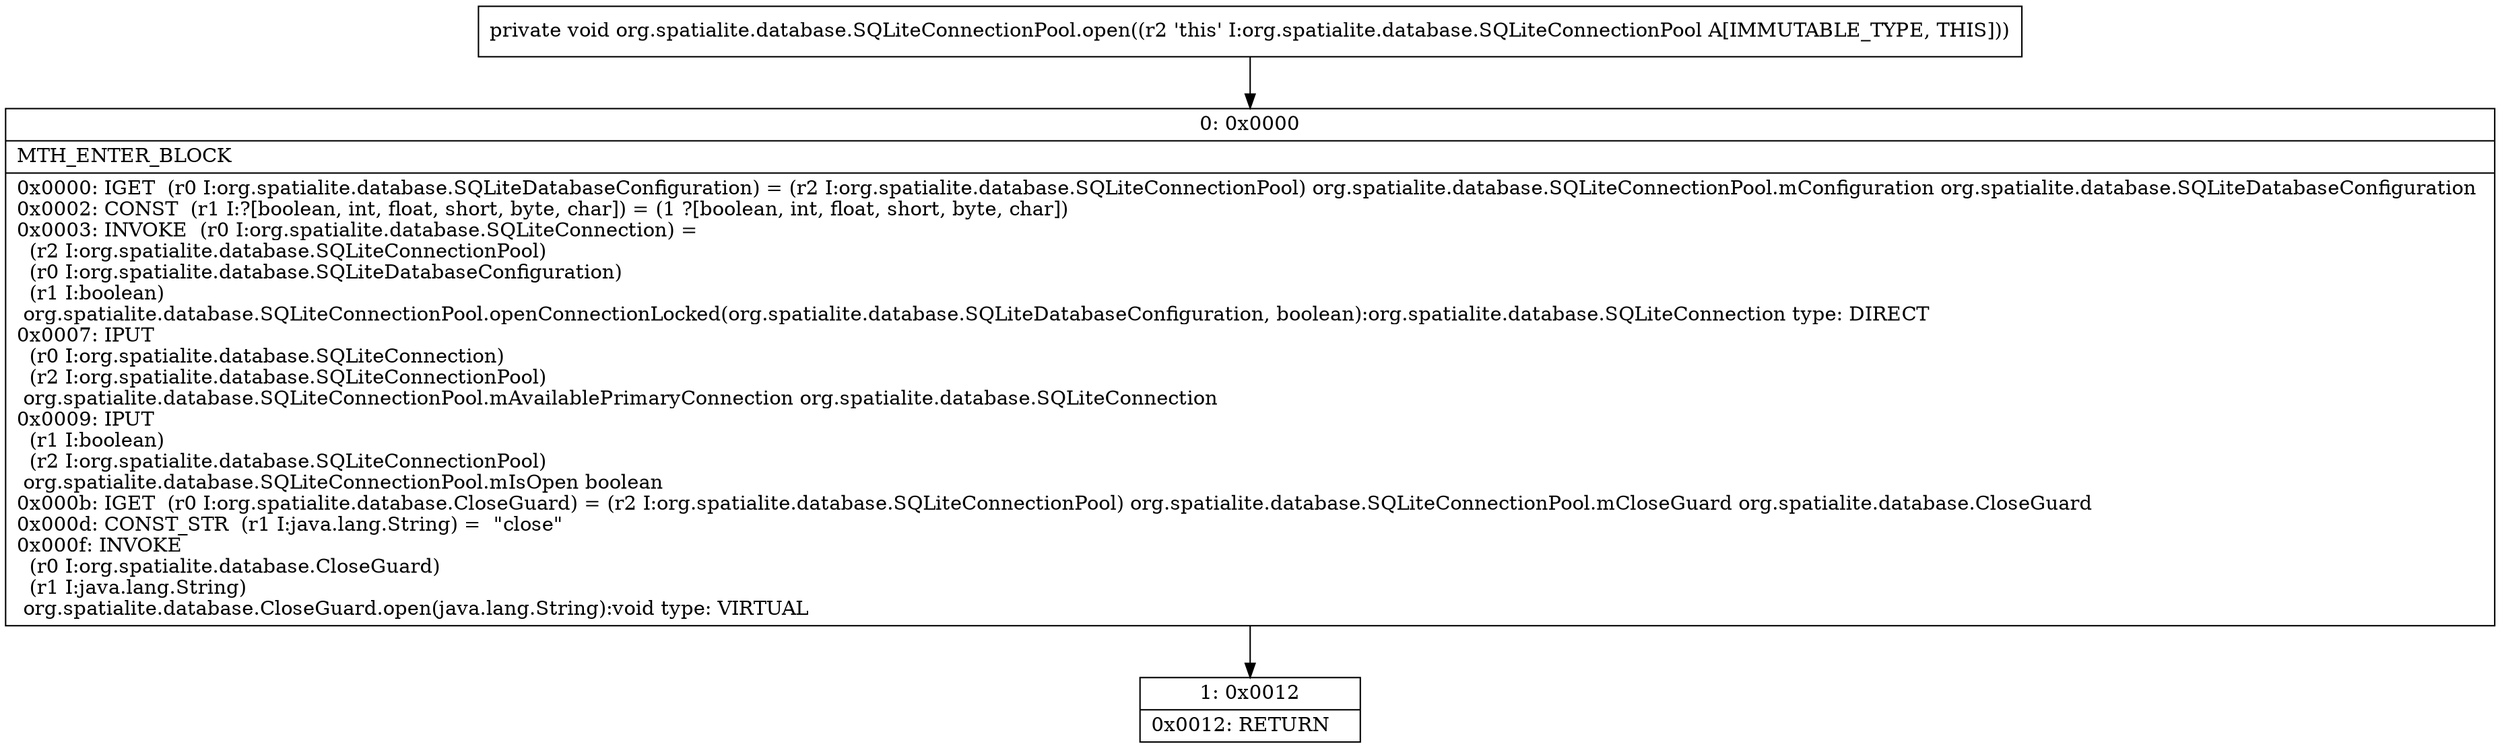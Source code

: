 digraph "CFG fororg.spatialite.database.SQLiteConnectionPool.open()V" {
Node_0 [shape=record,label="{0\:\ 0x0000|MTH_ENTER_BLOCK\l|0x0000: IGET  (r0 I:org.spatialite.database.SQLiteDatabaseConfiguration) = (r2 I:org.spatialite.database.SQLiteConnectionPool) org.spatialite.database.SQLiteConnectionPool.mConfiguration org.spatialite.database.SQLiteDatabaseConfiguration \l0x0002: CONST  (r1 I:?[boolean, int, float, short, byte, char]) = (1 ?[boolean, int, float, short, byte, char]) \l0x0003: INVOKE  (r0 I:org.spatialite.database.SQLiteConnection) = \l  (r2 I:org.spatialite.database.SQLiteConnectionPool)\l  (r0 I:org.spatialite.database.SQLiteDatabaseConfiguration)\l  (r1 I:boolean)\l org.spatialite.database.SQLiteConnectionPool.openConnectionLocked(org.spatialite.database.SQLiteDatabaseConfiguration, boolean):org.spatialite.database.SQLiteConnection type: DIRECT \l0x0007: IPUT  \l  (r0 I:org.spatialite.database.SQLiteConnection)\l  (r2 I:org.spatialite.database.SQLiteConnectionPool)\l org.spatialite.database.SQLiteConnectionPool.mAvailablePrimaryConnection org.spatialite.database.SQLiteConnection \l0x0009: IPUT  \l  (r1 I:boolean)\l  (r2 I:org.spatialite.database.SQLiteConnectionPool)\l org.spatialite.database.SQLiteConnectionPool.mIsOpen boolean \l0x000b: IGET  (r0 I:org.spatialite.database.CloseGuard) = (r2 I:org.spatialite.database.SQLiteConnectionPool) org.spatialite.database.SQLiteConnectionPool.mCloseGuard org.spatialite.database.CloseGuard \l0x000d: CONST_STR  (r1 I:java.lang.String) =  \"close\" \l0x000f: INVOKE  \l  (r0 I:org.spatialite.database.CloseGuard)\l  (r1 I:java.lang.String)\l org.spatialite.database.CloseGuard.open(java.lang.String):void type: VIRTUAL \l}"];
Node_1 [shape=record,label="{1\:\ 0x0012|0x0012: RETURN   \l}"];
MethodNode[shape=record,label="{private void org.spatialite.database.SQLiteConnectionPool.open((r2 'this' I:org.spatialite.database.SQLiteConnectionPool A[IMMUTABLE_TYPE, THIS])) }"];
MethodNode -> Node_0;
Node_0 -> Node_1;
}

